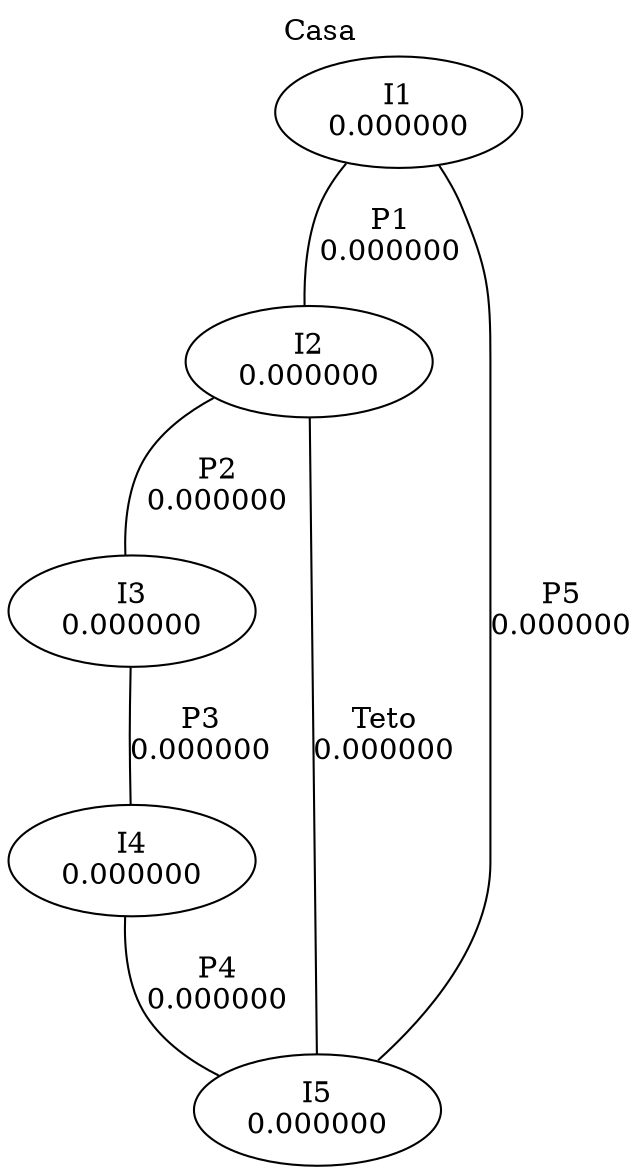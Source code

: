 graph Casa {
 graph [label="Casa", labelloc=t]
 V0 [label="I1\n0.000000"]
 V1 [label="I2\n0.000000"]
 V2 [label="I3\n0.000000"]
 V3 [label="I4\n0.000000"]
 V4 [label="I5\n0.000000"]
 V0 -- V1 [label="P1\n0.000000"]
 V0 -- V4 [label="P5\n0.000000"]
 V1 -- V2 [label="P2\n0.000000"]
 V1 -- V4 [label="Teto\n0.000000"]
 V2 -- V3 [label="P3\n0.000000"]
 V3 -- V4 [label="P4\n0.000000"]
}
